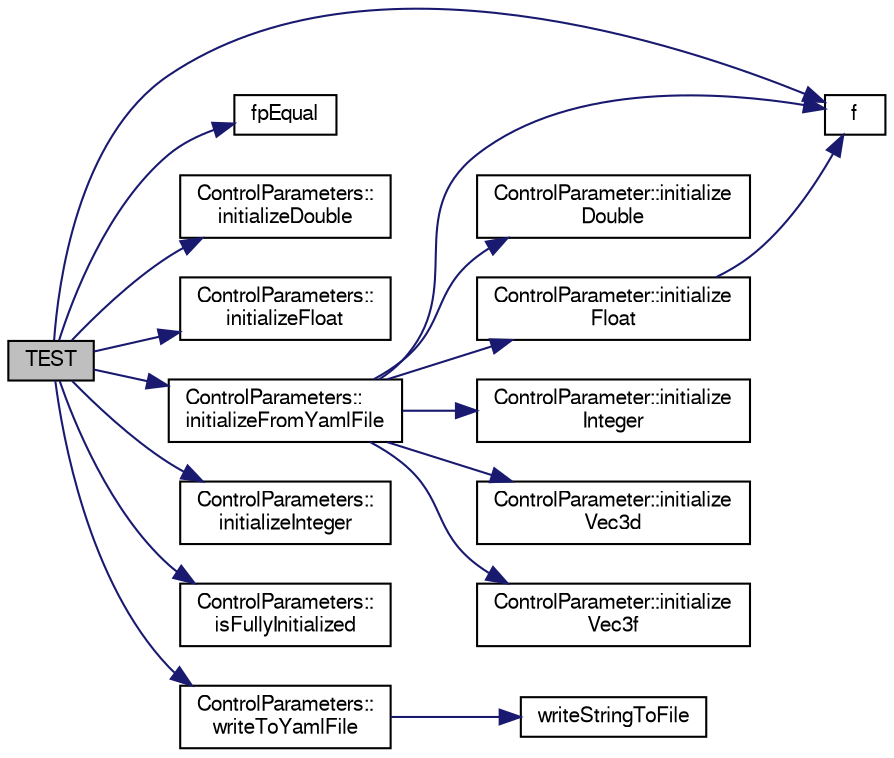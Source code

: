 digraph "TEST"
{
  edge [fontname="FreeSans",fontsize="10",labelfontname="FreeSans",labelfontsize="10"];
  node [fontname="FreeSans",fontsize="10",shape=record];
  rankdir="LR";
  Node1 [label="TEST",height=0.2,width=0.4,color="black", fillcolor="grey75", style="filled", fontcolor="black"];
  Node1 -> Node2 [color="midnightblue",fontsize="10",style="solid",fontname="FreeSans"];
  Node2 [label="f",height=0.2,width=0.4,color="black", fillcolor="white", style="filled",URL="$dc/dd7/test__casadi_8cpp.html#ae20d7fba59865a21504b65cdb44cbfe5"];
  Node1 -> Node3 [color="midnightblue",fontsize="10",style="solid",fontname="FreeSans"];
  Node3 [label="fpEqual",height=0.2,width=0.4,color="black", fillcolor="white", style="filled",URL="$de/df0/utilities_8h.html#a16ea9aab4737c2622bc370d6a8613d63"];
  Node1 -> Node4 [color="midnightblue",fontsize="10",style="solid",fontname="FreeSans"];
  Node4 [label="ControlParameters::\linitializeDouble",height=0.2,width=0.4,color="black", fillcolor="white", style="filled",URL="$d8/d86/class_control_parameters.html#ae5f39ed6a80cc0abe90887055acc922f"];
  Node1 -> Node5 [color="midnightblue",fontsize="10",style="solid",fontname="FreeSans"];
  Node5 [label="ControlParameters::\linitializeFloat",height=0.2,width=0.4,color="black", fillcolor="white", style="filled",URL="$d8/d86/class_control_parameters.html#a301ed9db3e1dc917c9130d706f1c7764"];
  Node1 -> Node6 [color="midnightblue",fontsize="10",style="solid",fontname="FreeSans"];
  Node6 [label="ControlParameters::\linitializeFromYamlFile",height=0.2,width=0.4,color="black", fillcolor="white", style="filled",URL="$d8/d86/class_control_parameters.html#a18eb23794d712e6c56120e644883e4e0"];
  Node6 -> Node7 [color="midnightblue",fontsize="10",style="solid",fontname="FreeSans"];
  Node7 [label="ControlParameter::initialize\lDouble",height=0.2,width=0.4,color="black", fillcolor="white", style="filled",URL="$da/d98/class_control_parameter.html#a13b0c1993d779ecd063a2177507f2704"];
  Node6 -> Node2 [color="midnightblue",fontsize="10",style="solid",fontname="FreeSans"];
  Node6 -> Node8 [color="midnightblue",fontsize="10",style="solid",fontname="FreeSans"];
  Node8 [label="ControlParameter::initialize\lFloat",height=0.2,width=0.4,color="black", fillcolor="white", style="filled",URL="$da/d98/class_control_parameter.html#a758ba2c0d184af0c0a19caee656b2af3"];
  Node8 -> Node2 [color="midnightblue",fontsize="10",style="solid",fontname="FreeSans"];
  Node6 -> Node9 [color="midnightblue",fontsize="10",style="solid",fontname="FreeSans"];
  Node9 [label="ControlParameter::initialize\lInteger",height=0.2,width=0.4,color="black", fillcolor="white", style="filled",URL="$da/d98/class_control_parameter.html#abc08f598172aee1e86f51edc67f3fdd8"];
  Node6 -> Node10 [color="midnightblue",fontsize="10",style="solid",fontname="FreeSans"];
  Node10 [label="ControlParameter::initialize\lVec3d",height=0.2,width=0.4,color="black", fillcolor="white", style="filled",URL="$da/d98/class_control_parameter.html#a09a2be4eb342febe00c60d9eaa735d4e"];
  Node6 -> Node11 [color="midnightblue",fontsize="10",style="solid",fontname="FreeSans"];
  Node11 [label="ControlParameter::initialize\lVec3f",height=0.2,width=0.4,color="black", fillcolor="white", style="filled",URL="$da/d98/class_control_parameter.html#adc8af6ad0dfb0c862cae6ec8ae8d4afd"];
  Node1 -> Node12 [color="midnightblue",fontsize="10",style="solid",fontname="FreeSans"];
  Node12 [label="ControlParameters::\linitializeInteger",height=0.2,width=0.4,color="black", fillcolor="white", style="filled",URL="$d8/d86/class_control_parameters.html#aeb42c9876070a4358bff08c26e48f4b7"];
  Node1 -> Node13 [color="midnightblue",fontsize="10",style="solid",fontname="FreeSans"];
  Node13 [label="ControlParameters::\lisFullyInitialized",height=0.2,width=0.4,color="black", fillcolor="white", style="filled",URL="$d8/d86/class_control_parameters.html#a12b144b3d659080b6e0bfd93569b566e"];
  Node1 -> Node14 [color="midnightblue",fontsize="10",style="solid",fontname="FreeSans"];
  Node14 [label="ControlParameters::\lwriteToYamlFile",height=0.2,width=0.4,color="black", fillcolor="white", style="filled",URL="$d8/d86/class_control_parameters.html#a3eabcba112adc206c8a11d0cbfc75619"];
  Node14 -> Node15 [color="midnightblue",fontsize="10",style="solid",fontname="FreeSans"];
  Node15 [label="writeStringToFile",height=0.2,width=0.4,color="black", fillcolor="white", style="filled",URL="$de/df0/utilities_8h.html#a12c9857847f253886a46da7b5c32dbc6"];
}
